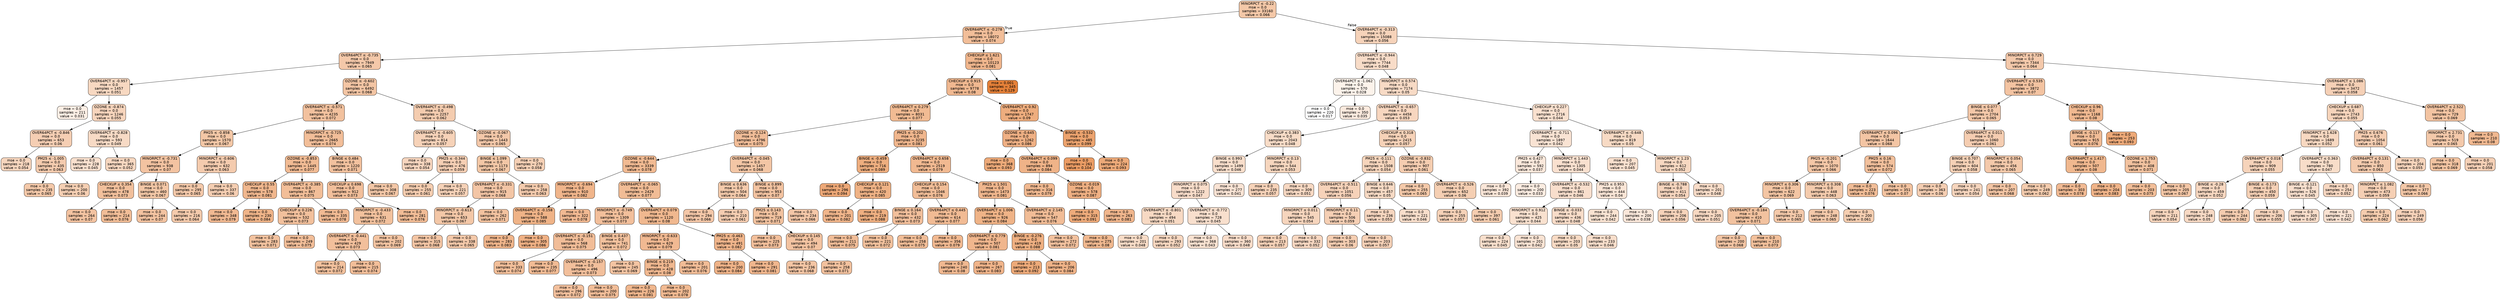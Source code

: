 digraph Tree {
node [shape=box, style="filled, rounded", color="black", fontname=helvetica] ;
edge [fontname=helvetica] ;
0 [label=<MINORPCT &le; -0.22<br/>mse = 0.0<br/>samples = 33160<br/>value = 0.066>, fillcolor="#f4c8a8"] ;
1 [label=<OVER64PCT &le; -0.278<br/>mse = 0.0<br/>samples = 18072<br/>value = 0.074>, fillcolor="#f2be99"] ;
0 -> 1 [labeldistance=2.5, labelangle=45, headlabel="True"] ;
2 [label=<OVER64PCT &le; -0.735<br/>mse = 0.0<br/>samples = 7949<br/>value = 0.065>, fillcolor="#f4c8a9"] ;
1 -> 2 ;
3 [label=<OVER64PCT &le; -0.957<br/>mse = 0.0<br/>samples = 1457<br/>value = 0.051>, fillcolor="#f7d8c1"] ;
2 -> 3 ;
4 [label=<mse = 0.0<br/>samples = 211<br/>value = 0.031>, fillcolor="#fcefe5"] ;
3 -> 4 ;
5 [label=<OZONE &le; -0.874<br/>mse = 0.0<br/>samples = 1246<br/>value = 0.055>, fillcolor="#f6d4bc"] ;
3 -> 5 ;
6 [label=<OVER64PCT &le; -0.846<br/>mse = 0.0<br/>samples = 653<br/>value = 0.06>, fillcolor="#f5ceb3"] ;
5 -> 6 ;
7 [label=<mse = 0.0<br/>samples = 218<br/>value = 0.054>, fillcolor="#f6d5bd"] ;
6 -> 7 ;
8 [label=<PM25 &le; -1.005<br/>mse = 0.0<br/>samples = 435<br/>value = 0.063>, fillcolor="#f4cbae"] ;
6 -> 8 ;
9 [label=<mse = 0.0<br/>samples = 235<br/>value = 0.065>, fillcolor="#f4c9aa"] ;
8 -> 9 ;
10 [label=<mse = 0.0<br/>samples = 200<br/>value = 0.06>, fillcolor="#f5cfb3"] ;
8 -> 10 ;
11 [label=<OVER64PCT &le; -0.828<br/>mse = 0.0<br/>samples = 593<br/>value = 0.049>, fillcolor="#f7dac5"] ;
5 -> 11 ;
12 [label=<mse = 0.0<br/>samples = 228<br/>value = 0.045>, fillcolor="#f9e0ce"] ;
11 -> 12 ;
13 [label=<mse = 0.0<br/>samples = 365<br/>value = 0.052>, fillcolor="#f7d7c0"] ;
11 -> 13 ;
14 [label=<OZONE &le; -0.602<br/>mse = 0.0<br/>samples = 6492<br/>value = 0.068>, fillcolor="#f3c5a4"] ;
2 -> 14 ;
15 [label=<OVER64PCT &le; -0.571<br/>mse = 0.0<br/>samples = 4235<br/>value = 0.072>, fillcolor="#f2c19e"] ;
14 -> 15 ;
16 [label=<PM25 &le; -0.858<br/>mse = 0.0<br/>samples = 1570<br/>value = 0.067>, fillcolor="#f3c7a6"] ;
15 -> 16 ;
17 [label=<MINORPCT &le; -0.731<br/>mse = 0.0<br/>samples = 938<br/>value = 0.07>, fillcolor="#f3c3a1"] ;
16 -> 17 ;
18 [label=<CHECKUP &le; 0.354<br/>mse = 0.0<br/>samples = 478<br/>value = 0.073>, fillcolor="#f2c09c"] ;
17 -> 18 ;
19 [label=<mse = 0.0<br/>samples = 264<br/>value = 0.07>, fillcolor="#f3c3a1"] ;
18 -> 19 ;
20 [label=<mse = 0.0<br/>samples = 214<br/>value = 0.076>, fillcolor="#f1bd97"] ;
18 -> 20 ;
21 [label=<BINGE &le; 0.071<br/>mse = 0.0<br/>samples = 460<br/>value = 0.067>, fillcolor="#f3c7a6"] ;
17 -> 21 ;
22 [label=<mse = 0.0<br/>samples = 244<br/>value = 0.07>, fillcolor="#f3c3a1"] ;
21 -> 22 ;
23 [label=<mse = 0.0<br/>samples = 216<br/>value = 0.064>, fillcolor="#f4caac"] ;
21 -> 23 ;
24 [label=<MINORPCT &le; -0.606<br/>mse = 0.0<br/>samples = 632<br/>value = 0.063>, fillcolor="#f4cbae"] ;
16 -> 24 ;
25 [label=<mse = 0.0<br/>samples = 295<br/>value = 0.065>, fillcolor="#f4c9aa"] ;
24 -> 25 ;
26 [label=<mse = 0.0<br/>samples = 337<br/>value = 0.06>, fillcolor="#f5ceb2"] ;
24 -> 26 ;
27 [label=<MINORPCT &le; -0.725<br/>mse = 0.0<br/>samples = 2665<br/>value = 0.074>, fillcolor="#f2be99"] ;
15 -> 27 ;
28 [label=<OZONE &le; -0.853<br/>mse = 0.0<br/>samples = 1445<br/>value = 0.077>, fillcolor="#f1bb94"] ;
27 -> 28 ;
29 [label=<CHECKUP &le; 0.55<br/>mse = 0.0<br/>samples = 578<br/>value = 0.081>, fillcolor="#f0b78e"] ;
28 -> 29 ;
30 [label=<mse = 0.0<br/>samples = 348<br/>value = 0.079>, fillcolor="#f1b992"] ;
29 -> 30 ;
31 [label=<mse = 0.0<br/>samples = 230<br/>value = 0.084>, fillcolor="#efb489"] ;
29 -> 31 ;
32 [label=<OVER64PCT &le; -0.385<br/>mse = 0.0<br/>samples = 867<br/>value = 0.075>, fillcolor="#f2be98"] ;
28 -> 32 ;
33 [label=<CHECKUP &le; 0.226<br/>mse = 0.0<br/>samples = 532<br/>value = 0.073>, fillcolor="#f2c09c"] ;
32 -> 33 ;
34 [label=<mse = 0.0<br/>samples = 283<br/>value = 0.071>, fillcolor="#f2c29f"] ;
33 -> 34 ;
35 [label=<mse = 0.0<br/>samples = 249<br/>value = 0.075>, fillcolor="#f2be99"] ;
33 -> 35 ;
36 [label=<mse = 0.0<br/>samples = 335<br/>value = 0.078>, fillcolor="#f1ba93"] ;
32 -> 36 ;
37 [label=<BINGE &le; 0.484<br/>mse = 0.0<br/>samples = 1220<br/>value = 0.071>, fillcolor="#f2c19e"] ;
27 -> 37 ;
38 [label=<CHECKUP &le; 0.698<br/>mse = 0.0<br/>samples = 912<br/>value = 0.073>, fillcolor="#f2bf9b"] ;
37 -> 38 ;
39 [label=<MINORPCT &le; -0.433<br/>mse = 0.0<br/>samples = 631<br/>value = 0.072>, fillcolor="#f2c19d"] ;
38 -> 39 ;
40 [label=<OVER64PCT &le; -0.441<br/>mse = 0.0<br/>samples = 429<br/>value = 0.073>, fillcolor="#f2bf9b"] ;
39 -> 40 ;
41 [label=<mse = 0.0<br/>samples = 214<br/>value = 0.072>, fillcolor="#f2c19d"] ;
40 -> 41 ;
42 [label=<mse = 0.0<br/>samples = 215<br/>value = 0.074>, fillcolor="#f2be99"] ;
40 -> 42 ;
43 [label=<mse = 0.0<br/>samples = 202<br/>value = 0.069>, fillcolor="#f3c4a2"] ;
39 -> 43 ;
44 [label=<mse = 0.0<br/>samples = 281<br/>value = 0.076>, fillcolor="#f1bc96"] ;
38 -> 44 ;
45 [label=<mse = 0.0<br/>samples = 308<br/>value = 0.067>, fillcolor="#f3c7a7"] ;
37 -> 45 ;
46 [label=<OVER64PCT &le; -0.498<br/>mse = 0.0<br/>samples = 2257<br/>value = 0.062>, fillcolor="#f4ccaf"] ;
14 -> 46 ;
47 [label=<OVER64PCT &le; -0.605<br/>mse = 0.0<br/>samples = 814<br/>value = 0.057>, fillcolor="#f6d2b8"] ;
46 -> 47 ;
48 [label=<mse = 0.0<br/>samples = 338<br/>value = 0.054>, fillcolor="#f6d5be"] ;
47 -> 48 ;
49 [label=<PM25 &le; -0.344<br/>mse = 0.0<br/>samples = 476<br/>value = 0.059>, fillcolor="#f5cfb4"] ;
47 -> 49 ;
50 [label=<mse = 0.0<br/>samples = 255<br/>value = 0.061>, fillcolor="#f5cdb0"] ;
49 -> 50 ;
51 [label=<mse = 0.0<br/>samples = 221<br/>value = 0.057>, fillcolor="#f6d2b8"] ;
49 -> 51 ;
52 [label=<OZONE &le; -0.067<br/>mse = 0.0<br/>samples = 1443<br/>value = 0.065>, fillcolor="#f4c8a9"] ;
46 -> 52 ;
53 [label=<BINGE &le; 1.099<br/>mse = 0.0<br/>samples = 1173<br/>value = 0.067>, fillcolor="#f3c7a6"] ;
52 -> 53 ;
54 [label=<OVER64PCT &le; -0.331<br/>mse = 0.0<br/>samples = 915<br/>value = 0.068>, fillcolor="#f3c5a5"] ;
53 -> 54 ;
55 [label=<MINORPCT &le; -0.613<br/>mse = 0.0<br/>samples = 653<br/>value = 0.067>, fillcolor="#f3c7a7"] ;
54 -> 55 ;
56 [label=<mse = 0.0<br/>samples = 315<br/>value = 0.068>, fillcolor="#f3c5a4"] ;
55 -> 56 ;
57 [label=<mse = 0.0<br/>samples = 338<br/>value = 0.065>, fillcolor="#f4c9aa"] ;
55 -> 57 ;
58 [label=<mse = 0.0<br/>samples = 262<br/>value = 0.071>, fillcolor="#f2c29f"] ;
54 -> 58 ;
59 [label=<mse = 0.0<br/>samples = 258<br/>value = 0.063>, fillcolor="#f4cbad"] ;
53 -> 59 ;
60 [label=<mse = 0.0<br/>samples = 270<br/>value = 0.058>, fillcolor="#f5d0b5"] ;
52 -> 60 ;
61 [label=<CHECKUP &le; 1.621<br/>mse = 0.0<br/>samples = 10123<br/>value = 0.081>, fillcolor="#f0b68d"] ;
1 -> 61 ;
62 [label=<CHECKUP &le; 0.915<br/>mse = 0.0<br/>samples = 9778<br/>value = 0.08>, fillcolor="#f0b890"] ;
61 -> 62 ;
63 [label=<OVER64PCT &le; 0.279<br/>mse = 0.0<br/>samples = 8031<br/>value = 0.077>, fillcolor="#f1bb93"] ;
62 -> 63 ;
64 [label=<OZONE &le; -0.124<br/>mse = 0.0<br/>samples = 4796<br/>value = 0.075>, fillcolor="#f1bd98"] ;
63 -> 64 ;
65 [label=<OZONE &le; -0.644<br/>mse = 0.0<br/>samples = 3339<br/>value = 0.078>, fillcolor="#f1ba92"] ;
64 -> 65 ;
66 [label=<MINORPCT &le; -0.694<br/>mse = 0.0<br/>samples = 910<br/>value = 0.082>, fillcolor="#f0b58b"] ;
65 -> 66 ;
67 [label=<OVER64PCT &le; -0.158<br/>mse = 0.0<br/>samples = 588<br/>value = 0.085>, fillcolor="#efb387"] ;
66 -> 67 ;
68 [label=<mse = 0.0<br/>samples = 283<br/>value = 0.083>, fillcolor="#f0b58b"] ;
67 -> 68 ;
69 [label=<mse = 0.0<br/>samples = 305<br/>value = 0.086>, fillcolor="#efb084"] ;
67 -> 69 ;
70 [label=<mse = 0.0<br/>samples = 322<br/>value = 0.078>, fillcolor="#f1b992"] ;
66 -> 70 ;
71 [label=<OVER64PCT &le; -0.065<br/>mse = 0.0<br/>samples = 2429<br/>value = 0.077>, fillcolor="#f1bc95"] ;
65 -> 71 ;
72 [label=<MINORPCT &le; -0.749<br/>mse = 0.0<br/>samples = 1309<br/>value = 0.073>, fillcolor="#f2bf9b"] ;
71 -> 72 ;
73 [label=<OVER64PCT &le; -0.151<br/>mse = 0.0<br/>samples = 568<br/>value = 0.075>, fillcolor="#f1bd98"] ;
72 -> 73 ;
74 [label=<mse = 0.0<br/>samples = 333<br/>value = 0.074>, fillcolor="#f2bf9a"] ;
73 -> 74 ;
75 [label=<mse = 0.0<br/>samples = 235<br/>value = 0.077>, fillcolor="#f1bb94"] ;
73 -> 75 ;
76 [label=<BINGE &le; 0.437<br/>mse = 0.0<br/>samples = 741<br/>value = 0.072>, fillcolor="#f2c19d"] ;
72 -> 76 ;
77 [label=<OVER64PCT &le; -0.157<br/>mse = 0.0<br/>samples = 496<br/>value = 0.073>, fillcolor="#f2bf9b"] ;
76 -> 77 ;
78 [label=<mse = 0.0<br/>samples = 296<br/>value = 0.072>, fillcolor="#f2c09d"] ;
77 -> 78 ;
79 [label=<mse = 0.0<br/>samples = 200<br/>value = 0.075>, fillcolor="#f1bd98"] ;
77 -> 79 ;
80 [label=<mse = 0.0<br/>samples = 245<br/>value = 0.069>, fillcolor="#f3c4a2"] ;
76 -> 80 ;
81 [label=<OVER64PCT &le; 0.079<br/>mse = 0.0<br/>samples = 1120<br/>value = 0.08>, fillcolor="#f0b88f"] ;
71 -> 81 ;
82 [label=<MINORPCT &le; -0.633<br/>mse = 0.0<br/>samples = 629<br/>value = 0.079>, fillcolor="#f1b992"] ;
81 -> 82 ;
83 [label=<BINGE &le; 0.219<br/>mse = 0.0<br/>samples = 428<br/>value = 0.08>, fillcolor="#f0b890"] ;
82 -> 83 ;
84 [label=<mse = 0.0<br/>samples = 226<br/>value = 0.081>, fillcolor="#f0b78e"] ;
83 -> 84 ;
85 [label=<mse = 0.0<br/>samples = 202<br/>value = 0.078>, fillcolor="#f1ba92"] ;
83 -> 85 ;
86 [label=<mse = 0.0<br/>samples = 201<br/>value = 0.076>, fillcolor="#f1bc96"] ;
82 -> 86 ;
87 [label=<PM25 &le; -0.463<br/>mse = 0.0<br/>samples = 491<br/>value = 0.082>, fillcolor="#f0b58b"] ;
81 -> 87 ;
88 [label=<mse = 0.0<br/>samples = 200<br/>value = 0.084>, fillcolor="#efb388"] ;
87 -> 88 ;
89 [label=<mse = 0.0<br/>samples = 291<br/>value = 0.081>, fillcolor="#f0b68d"] ;
87 -> 89 ;
90 [label=<OVER64PCT &le; -0.045<br/>mse = 0.0<br/>samples = 1457<br/>value = 0.068>, fillcolor="#f3c6a5"] ;
64 -> 90 ;
91 [label=<BINGE &le; 0.636<br/>mse = 0.0<br/>samples = 504<br/>value = 0.064>, fillcolor="#f4caab"] ;
90 -> 91 ;
92 [label=<mse = 0.0<br/>samples = 294<br/>value = 0.066>, fillcolor="#f4c7a8"] ;
91 -> 92 ;
93 [label=<mse = 0.0<br/>samples = 210<br/>value = 0.061>, fillcolor="#f5cdb1"] ;
91 -> 93 ;
94 [label=<BINGE &le; 0.899<br/>mse = 0.0<br/>samples = 953<br/>value = 0.07>, fillcolor="#f3c3a1"] ;
90 -> 94 ;
95 [label=<PM25 &le; 0.143<br/>mse = 0.0<br/>samples = 719<br/>value = 0.071>, fillcolor="#f2c29f"] ;
94 -> 95 ;
96 [label=<mse = 0.0<br/>samples = 225<br/>value = 0.073>, fillcolor="#f2bf9b"] ;
95 -> 96 ;
97 [label=<CHECKUP &le; 0.145<br/>mse = 0.0<br/>samples = 494<br/>value = 0.07>, fillcolor="#f3c3a1"] ;
95 -> 97 ;
98 [label=<mse = 0.0<br/>samples = 236<br/>value = 0.068>, fillcolor="#f3c5a4"] ;
97 -> 98 ;
99 [label=<mse = 0.0<br/>samples = 258<br/>value = 0.071>, fillcolor="#f2c19e"] ;
97 -> 99 ;
100 [label=<mse = 0.0<br/>samples = 234<br/>value = 0.066>, fillcolor="#f4c7a8"] ;
94 -> 100 ;
101 [label=<PM25 &le; -0.202<br/>mse = 0.0<br/>samples = 3235<br/>value = 0.081>, fillcolor="#f0b68d"] ;
63 -> 101 ;
102 [label=<BINGE &le; -0.459<br/>mse = 0.0<br/>samples = 716<br/>value = 0.089>, fillcolor="#eeae7f"] ;
101 -> 102 ;
103 [label=<mse = 0.0<br/>samples = 296<br/>value = 0.094>, fillcolor="#eda877"] ;
102 -> 103 ;
104 [label=<CHECKUP &le; 0.121<br/>mse = 0.0<br/>samples = 420<br/>value = 0.085>, fillcolor="#efb285"] ;
102 -> 104 ;
105 [label=<mse = 0.0<br/>samples = 201<br/>value = 0.082>, fillcolor="#f0b58b"] ;
104 -> 105 ;
106 [label=<mse = 0.0<br/>samples = 219<br/>value = 0.088>, fillcolor="#eeaf81"] ;
104 -> 106 ;
107 [label=<OVER64PCT &le; 0.658<br/>mse = 0.0<br/>samples = 2519<br/>value = 0.079>, fillcolor="#f1b991"] ;
101 -> 107 ;
108 [label=<CHECKUP &le; 0.154<br/>mse = 0.0<br/>samples = 1046<br/>value = 0.076>, fillcolor="#f1bd97"] ;
107 -> 108 ;
109 [label=<BINGE &le; 0.164<br/>mse = 0.0<br/>samples = 432<br/>value = 0.073>, fillcolor="#f2bf9b"] ;
108 -> 109 ;
110 [label=<mse = 0.0<br/>samples = 211<br/>value = 0.075>, fillcolor="#f1bd98"] ;
109 -> 110 ;
111 [label=<mse = 0.0<br/>samples = 221<br/>value = 0.072>, fillcolor="#f2c19d"] ;
109 -> 111 ;
112 [label=<OVER64PCT &le; 0.445<br/>mse = 0.0<br/>samples = 614<br/>value = 0.077>, fillcolor="#f1bb94"] ;
108 -> 112 ;
113 [label=<mse = 0.0<br/>samples = 258<br/>value = 0.075>, fillcolor="#f1bd97"] ;
112 -> 113 ;
114 [label=<mse = 0.0<br/>samples = 356<br/>value = 0.079>, fillcolor="#f1b991"] ;
112 -> 114 ;
115 [label=<PM25 &le; 1.501<br/>mse = 0.0<br/>samples = 1473<br/>value = 0.081>, fillcolor="#f0b68d"] ;
107 -> 115 ;
116 [label=<OVER64PCT &le; 1.006<br/>mse = 0.0<br/>samples = 926<br/>value = 0.084>, fillcolor="#efb387"] ;
115 -> 116 ;
117 [label=<OVER64PCT &le; 0.779<br/>mse = 0.0<br/>samples = 507<br/>value = 0.081>, fillcolor="#f0b68d"] ;
116 -> 117 ;
118 [label=<mse = 0.0<br/>samples = 240<br/>value = 0.08>, fillcolor="#f0b890"] ;
117 -> 118 ;
119 [label=<mse = 0.0<br/>samples = 267<br/>value = 0.083>, fillcolor="#f0b48a"] ;
117 -> 119 ;
120 [label=<BINGE &le; -0.276<br/>mse = 0.0<br/>samples = 419<br/>value = 0.088>, fillcolor="#eeaf81"] ;
116 -> 120 ;
121 [label=<mse = 0.0<br/>samples = 213<br/>value = 0.092>, fillcolor="#edaa79"] ;
120 -> 121 ;
122 [label=<mse = 0.0<br/>samples = 206<br/>value = 0.084>, fillcolor="#efb388"] ;
120 -> 122 ;
123 [label=<OVER64PCT &le; 2.145<br/>mse = 0.0<br/>samples = 547<br/>value = 0.076>, fillcolor="#f1bc96"] ;
115 -> 123 ;
124 [label=<mse = 0.0<br/>samples = 272<br/>value = 0.072>, fillcolor="#f2c19e"] ;
123 -> 124 ;
125 [label=<mse = 0.0<br/>samples = 275<br/>value = 0.08>, fillcolor="#f0b88f"] ;
123 -> 125 ;
126 [label=<OVER64PCT &le; 0.92<br/>mse = 0.0<br/>samples = 1747<br/>value = 0.09>, fillcolor="#eead7e"] ;
62 -> 126 ;
127 [label=<OZONE &le; -0.645<br/>mse = 0.0<br/>samples = 1262<br/>value = 0.086>, fillcolor="#efb084"] ;
126 -> 127 ;
128 [label=<mse = 0.0<br/>samples = 368<br/>value = 0.093>, fillcolor="#edaa79"] ;
127 -> 128 ;
129 [label=<OVER64PCT &le; 0.099<br/>mse = 0.0<br/>samples = 894<br/>value = 0.084>, fillcolor="#efb388"] ;
127 -> 129 ;
130 [label=<mse = 0.0<br/>samples = 316<br/>value = 0.079>, fillcolor="#f1b991"] ;
129 -> 130 ;
131 [label=<OZONE &le; -0.019<br/>mse = 0.0<br/>samples = 578<br/>value = 0.087>, fillcolor="#efb083"] ;
129 -> 131 ;
132 [label=<mse = 0.0<br/>samples = 315<br/>value = 0.091>, fillcolor="#eeab7b"] ;
131 -> 132 ;
133 [label=<mse = 0.0<br/>samples = 263<br/>value = 0.081>, fillcolor="#f0b68d"] ;
131 -> 133 ;
134 [label=<BINGE &le; -0.532<br/>mse = 0.0<br/>samples = 485<br/>value = 0.099>, fillcolor="#eca36e"] ;
126 -> 134 ;
135 [label=<mse = 0.0<br/>samples = 261<br/>value = 0.104>, fillcolor="#eb9c64"] ;
134 -> 135 ;
136 [label=<mse = 0.0<br/>samples = 224<br/>value = 0.093>, fillcolor="#edaa79"] ;
134 -> 136 ;
137 [label=<mse = 0.001<br/>samples = 345<br/>value = 0.129>, fillcolor="#e58139"] ;
61 -> 137 ;
138 [label=<OVER64PCT &le; -0.313<br/>mse = 0.0<br/>samples = 15088<br/>value = 0.056>, fillcolor="#f6d3ba"] ;
0 -> 138 [labeldistance=2.5, labelangle=-45, headlabel="False"] ;
139 [label=<OVER64PCT &le; -0.944<br/>mse = 0.0<br/>samples = 7744<br/>value = 0.048>, fillcolor="#f8dcc8"] ;
138 -> 139 ;
140 [label=<OVER64PCT &le; -1.062<br/>mse = 0.0<br/>samples = 570<br/>value = 0.028>, fillcolor="#fcf3eb"] ;
139 -> 140 ;
141 [label=<mse = 0.0<br/>samples = 220<br/>value = 0.017>, fillcolor="#ffffff"] ;
140 -> 141 ;
142 [label=<mse = 0.0<br/>samples = 350<br/>value = 0.035>, fillcolor="#fbeade"] ;
140 -> 142 ;
143 [label=<MINORPCT &le; 0.574<br/>mse = 0.0<br/>samples = 7174<br/>value = 0.05>, fillcolor="#f7dac5"] ;
139 -> 143 ;
144 [label=<OVER64PCT &le; -0.657<br/>mse = 0.0<br/>samples = 4458<br/>value = 0.053>, fillcolor="#f7d6bf"] ;
143 -> 144 ;
145 [label=<CHECKUP &le; 0.383<br/>mse = 0.0<br/>samples = 2043<br/>value = 0.048>, fillcolor="#f8dcc7"] ;
144 -> 145 ;
146 [label=<BINGE &le; 0.993<br/>mse = 0.0<br/>samples = 1499<br/>value = 0.046>, fillcolor="#f8decb"] ;
145 -> 146 ;
147 [label=<MINORPCT &le; 0.075<br/>mse = 0.0<br/>samples = 1222<br/>value = 0.047>, fillcolor="#f8dcc9"] ;
146 -> 147 ;
148 [label=<OVER64PCT &le; -0.801<br/>mse = 0.0<br/>samples = 494<br/>value = 0.051>, fillcolor="#f7d9c3"] ;
147 -> 148 ;
149 [label=<mse = 0.0<br/>samples = 201<br/>value = 0.048>, fillcolor="#f8dcc7"] ;
148 -> 149 ;
150 [label=<mse = 0.0<br/>samples = 293<br/>value = 0.052>, fillcolor="#f7d7c0"] ;
148 -> 150 ;
151 [label=<OVER64PCT &le; -0.772<br/>mse = 0.0<br/>samples = 728<br/>value = 0.045>, fillcolor="#f8dfcd"] ;
147 -> 151 ;
152 [label=<mse = 0.0<br/>samples = 368<br/>value = 0.043>, fillcolor="#f9e2d1"] ;
151 -> 152 ;
153 [label=<mse = 0.0<br/>samples = 360<br/>value = 0.048>, fillcolor="#f8dcc9"] ;
151 -> 153 ;
154 [label=<mse = 0.0<br/>samples = 277<br/>value = 0.041>, fillcolor="#f9e3d4"] ;
146 -> 154 ;
155 [label=<MINORPCT &le; 0.13<br/>mse = 0.0<br/>samples = 544<br/>value = 0.053>, fillcolor="#f6d6be"] ;
145 -> 155 ;
156 [label=<mse = 0.0<br/>samples = 235<br/>value = 0.057>, fillcolor="#f6d2b8"] ;
155 -> 156 ;
157 [label=<mse = 0.0<br/>samples = 309<br/>value = 0.051>, fillcolor="#f7d8c2"] ;
155 -> 157 ;
158 [label=<CHECKUP &le; 0.318<br/>mse = 0.0<br/>samples = 2415<br/>value = 0.057>, fillcolor="#f6d2b8"] ;
144 -> 158 ;
159 [label=<PM25 &le; -0.111<br/>mse = 0.0<br/>samples = 1508<br/>value = 0.054>, fillcolor="#f6d5bc"] ;
158 -> 159 ;
160 [label=<OVER64PCT &le; -0.511<br/>mse = 0.0<br/>samples = 1051<br/>value = 0.056>, fillcolor="#f6d2b9"] ;
159 -> 160 ;
161 [label=<MINORPCT &le; 0.011<br/>mse = 0.0<br/>samples = 545<br/>value = 0.054>, fillcolor="#f6d5bd"] ;
160 -> 161 ;
162 [label=<mse = 0.0<br/>samples = 213<br/>value = 0.057>, fillcolor="#f6d2b8"] ;
161 -> 162 ;
163 [label=<mse = 0.0<br/>samples = 332<br/>value = 0.052>, fillcolor="#f7d7c1"] ;
161 -> 163 ;
164 [label=<MINORPCT &le; 0.11<br/>mse = 0.0<br/>samples = 506<br/>value = 0.059>, fillcolor="#f5cfb4"] ;
160 -> 164 ;
165 [label=<mse = 0.0<br/>samples = 303<br/>value = 0.06>, fillcolor="#f5ceb2"] ;
164 -> 165 ;
166 [label=<mse = 0.0<br/>samples = 203<br/>value = 0.057>, fillcolor="#f6d1b7"] ;
164 -> 166 ;
167 [label=<BINGE &le; 0.646<br/>mse = 0.0<br/>samples = 457<br/>value = 0.05>, fillcolor="#f7dac4"] ;
159 -> 167 ;
168 [label=<mse = 0.0<br/>samples = 236<br/>value = 0.053>, fillcolor="#f7d6bf"] ;
167 -> 168 ;
169 [label=<mse = 0.0<br/>samples = 221<br/>value = 0.046>, fillcolor="#f8decb"] ;
167 -> 169 ;
170 [label=<OZONE &le; -0.832<br/>mse = 0.0<br/>samples = 907<br/>value = 0.061>, fillcolor="#f5cdb0"] ;
158 -> 170 ;
171 [label=<mse = 0.0<br/>samples = 255<br/>value = 0.065>, fillcolor="#f4c9a9"] ;
170 -> 171 ;
172 [label=<OVER64PCT &le; -0.526<br/>mse = 0.0<br/>samples = 652<br/>value = 0.06>, fillcolor="#f5cfb3"] ;
170 -> 172 ;
173 [label=<mse = 0.0<br/>samples = 255<br/>value = 0.057>, fillcolor="#f6d2b8"] ;
172 -> 173 ;
174 [label=<mse = 0.0<br/>samples = 397<br/>value = 0.061>, fillcolor="#f5cdb0"] ;
172 -> 174 ;
175 [label=<CHECKUP &le; 0.227<br/>mse = 0.0<br/>samples = 2716<br/>value = 0.044>, fillcolor="#f9e0ce"] ;
143 -> 175 ;
176 [label=<OVER64PCT &le; -0.711<br/>mse = 0.0<br/>samples = 1897<br/>value = 0.042>, fillcolor="#f9e3d3"] ;
175 -> 176 ;
177 [label=<PM25 &le; 0.427<br/>mse = 0.0<br/>samples = 592<br/>value = 0.037>, fillcolor="#fae8db"] ;
176 -> 177 ;
178 [label=<mse = 0.0<br/>samples = 392<br/>value = 0.039>, fillcolor="#fae6d8"] ;
177 -> 178 ;
179 [label=<mse = 0.0<br/>samples = 200<br/>value = 0.033>, fillcolor="#fbece1"] ;
177 -> 179 ;
180 [label=<MINORPCT &le; 1.443<br/>mse = 0.0<br/>samples = 1305<br/>value = 0.044>, fillcolor="#f9e0cf"] ;
176 -> 180 ;
181 [label=<OVER64PCT &le; -0.532<br/>mse = 0.0<br/>samples = 861<br/>value = 0.046>, fillcolor="#f8decc"] ;
180 -> 181 ;
182 [label=<MINORPCT &le; 0.912<br/>mse = 0.0<br/>samples = 425<br/>value = 0.044>, fillcolor="#f9e1cf"] ;
181 -> 182 ;
183 [label=<mse = 0.0<br/>samples = 224<br/>value = 0.045>, fillcolor="#f8dfcc"] ;
182 -> 183 ;
184 [label=<mse = 0.0<br/>samples = 201<br/>value = 0.042>, fillcolor="#f9e3d3"] ;
182 -> 184 ;
185 [label=<BINGE &le; -0.033<br/>mse = 0.0<br/>samples = 436<br/>value = 0.048>, fillcolor="#f8dcc8"] ;
181 -> 185 ;
186 [label=<mse = 0.0<br/>samples = 203<br/>value = 0.05>, fillcolor="#f7dac4"] ;
185 -> 186 ;
187 [label=<mse = 0.0<br/>samples = 233<br/>value = 0.046>, fillcolor="#f8decb"] ;
185 -> 187 ;
188 [label=<PM25 &le; 0.953<br/>mse = 0.0<br/>samples = 444<br/>value = 0.04>, fillcolor="#fae5d6"] ;
180 -> 188 ;
189 [label=<mse = 0.0<br/>samples = 244<br/>value = 0.042>, fillcolor="#f9e3d2"] ;
188 -> 189 ;
190 [label=<mse = 0.0<br/>samples = 200<br/>value = 0.038>, fillcolor="#fae7da"] ;
188 -> 190 ;
191 [label=<OVER64PCT &le; -0.648<br/>mse = 0.0<br/>samples = 819<br/>value = 0.05>, fillcolor="#f7dac4"] ;
175 -> 191 ;
192 [label=<mse = 0.0<br/>samples = 207<br/>value = 0.045>, fillcolor="#f9e0ce"] ;
191 -> 192 ;
193 [label=<MINORPCT &le; 1.23<br/>mse = 0.0<br/>samples = 612<br/>value = 0.052>, fillcolor="#f7d8c1"] ;
191 -> 193 ;
194 [label=<BINGE &le; -0.788<br/>mse = 0.0<br/>samples = 411<br/>value = 0.054>, fillcolor="#f6d5be"] ;
193 -> 194 ;
195 [label=<mse = 0.0<br/>samples = 206<br/>value = 0.056>, fillcolor="#f6d3ba"] ;
194 -> 195 ;
196 [label=<mse = 0.0<br/>samples = 205<br/>value = 0.051>, fillcolor="#f7d8c2"] ;
194 -> 196 ;
197 [label=<mse = 0.0<br/>samples = 201<br/>value = 0.048>, fillcolor="#f8dcc8"] ;
193 -> 197 ;
198 [label=<MINORPCT &le; 0.729<br/>mse = 0.0<br/>samples = 7344<br/>value = 0.064>, fillcolor="#f4c9ab"] ;
138 -> 198 ;
199 [label=<OVER64PCT &le; 0.535<br/>mse = 0.0<br/>samples = 3872<br/>value = 0.07>, fillcolor="#f3c3a1"] ;
198 -> 199 ;
200 [label=<BINGE &le; 0.077<br/>mse = 0.0<br/>samples = 2704<br/>value = 0.065>, fillcolor="#f4c8a9"] ;
199 -> 200 ;
201 [label=<OVER64PCT &le; 0.096<br/>mse = 0.0<br/>samples = 1644<br/>value = 0.068>, fillcolor="#f3c5a4"] ;
200 -> 201 ;
202 [label=<PM25 &le; -0.201<br/>mse = 0.0<br/>samples = 1070<br/>value = 0.066>, fillcolor="#f4c7a7"] ;
201 -> 202 ;
203 [label=<MINORPCT &le; 0.306<br/>mse = 0.0<br/>samples = 622<br/>value = 0.069>, fillcolor="#f3c5a3"] ;
202 -> 203 ;
204 [label=<OVER64PCT &le; -0.184<br/>mse = 0.0<br/>samples = 410<br/>value = 0.071>, fillcolor="#f2c29f"] ;
203 -> 204 ;
205 [label=<mse = 0.0<br/>samples = 200<br/>value = 0.068>, fillcolor="#f3c5a4"] ;
204 -> 205 ;
206 [label=<mse = 0.0<br/>samples = 210<br/>value = 0.073>, fillcolor="#f2c09b"] ;
204 -> 206 ;
207 [label=<mse = 0.0<br/>samples = 212<br/>value = 0.065>, fillcolor="#f4c9aa"] ;
203 -> 207 ;
208 [label=<MINORPCT &le; 0.308<br/>mse = 0.0<br/>samples = 448<br/>value = 0.063>, fillcolor="#f4cbad"] ;
202 -> 208 ;
209 [label=<mse = 0.0<br/>samples = 248<br/>value = 0.065>, fillcolor="#f4c9aa"] ;
208 -> 209 ;
210 [label=<mse = 0.0<br/>samples = 200<br/>value = 0.061>, fillcolor="#f5ceb1"] ;
208 -> 210 ;
211 [label=<PM25 &le; 0.16<br/>mse = 0.0<br/>samples = 574<br/>value = 0.072>, fillcolor="#f2c09c"] ;
201 -> 211 ;
212 [label=<mse = 0.0<br/>samples = 223<br/>value = 0.076>, fillcolor="#f1bd97"] ;
211 -> 212 ;
213 [label=<mse = 0.0<br/>samples = 351<br/>value = 0.07>, fillcolor="#f3c3a0"] ;
211 -> 213 ;
214 [label=<OVER64PCT &le; 0.011<br/>mse = 0.0<br/>samples = 1060<br/>value = 0.061>, fillcolor="#f5cdb1"] ;
200 -> 214 ;
215 [label=<BINGE &le; 0.707<br/>mse = 0.0<br/>samples = 604<br/>value = 0.058>, fillcolor="#f5d1b6"] ;
214 -> 215 ;
216 [label=<mse = 0.0<br/>samples = 363<br/>value = 0.06>, fillcolor="#f5ceb2"] ;
215 -> 216 ;
217 [label=<mse = 0.0<br/>samples = 241<br/>value = 0.054>, fillcolor="#f6d5bd"] ;
215 -> 217 ;
218 [label=<MINORPCT &le; 0.054<br/>mse = 0.0<br/>samples = 456<br/>value = 0.065>, fillcolor="#f4c9aa"] ;
214 -> 218 ;
219 [label=<mse = 0.0<br/>samples = 207<br/>value = 0.068>, fillcolor="#f3c5a4"] ;
218 -> 219 ;
220 [label=<mse = 0.0<br/>samples = 249<br/>value = 0.062>, fillcolor="#f4ccae"] ;
218 -> 220 ;
221 [label=<CHECKUP &le; 0.96<br/>mse = 0.0<br/>samples = 1168<br/>value = 0.08>, fillcolor="#f0b890"] ;
199 -> 221 ;
222 [label=<BINGE &le; -0.117<br/>mse = 0.0<br/>samples = 915<br/>value = 0.076>, fillcolor="#f1bc96"] ;
221 -> 222 ;
223 [label=<OVER64PCT &le; 1.417<br/>mse = 0.0<br/>samples = 507<br/>value = 0.08>, fillcolor="#f0b88f"] ;
222 -> 223 ;
224 [label=<mse = 0.0<br/>samples = 303<br/>value = 0.078>, fillcolor="#f1ba93"] ;
223 -> 224 ;
225 [label=<mse = 0.0<br/>samples = 204<br/>value = 0.083>, fillcolor="#f0b489"] ;
223 -> 225 ;
226 [label=<OZONE &le; 1.753<br/>mse = 0.0<br/>samples = 408<br/>value = 0.071>, fillcolor="#f2c29f"] ;
222 -> 226 ;
227 [label=<mse = 0.0<br/>samples = 203<br/>value = 0.075>, fillcolor="#f2be98"] ;
226 -> 227 ;
228 [label=<mse = 0.0<br/>samples = 205<br/>value = 0.067>, fillcolor="#f3c6a6"] ;
226 -> 228 ;
229 [label=<mse = 0.0<br/>samples = 253<br/>value = 0.093>, fillcolor="#eda978"] ;
221 -> 229 ;
230 [label=<OVER64PCT &le; 1.086<br/>mse = 0.0<br/>samples = 3472<br/>value = 0.058>, fillcolor="#f5d0b6"] ;
198 -> 230 ;
231 [label=<CHECKUP &le; 0.687<br/>mse = 0.0<br/>samples = 2743<br/>value = 0.055>, fillcolor="#f6d4bb"] ;
230 -> 231 ;
232 [label=<MINORPCT &le; 1.628<br/>mse = 0.0<br/>samples = 1689<br/>value = 0.052>, fillcolor="#f7d8c1"] ;
231 -> 232 ;
233 [label=<OVER64PCT &le; 0.018<br/>mse = 0.0<br/>samples = 909<br/>value = 0.055>, fillcolor="#f6d3ba"] ;
232 -> 233 ;
234 [label=<BINGE &le; -0.28<br/>mse = 0.0<br/>samples = 459<br/>value = 0.052>, fillcolor="#f7d7c0"] ;
233 -> 234 ;
235 [label=<mse = 0.0<br/>samples = 211<br/>value = 0.054>, fillcolor="#f6d5bd"] ;
234 -> 235 ;
236 [label=<mse = 0.0<br/>samples = 248<br/>value = 0.05>, fillcolor="#f7d9c4"] ;
234 -> 236 ;
237 [label=<BINGE &le; -0.173<br/>mse = 0.0<br/>samples = 450<br/>value = 0.059>, fillcolor="#f5d0b5"] ;
233 -> 237 ;
238 [label=<mse = 0.0<br/>samples = 244<br/>value = 0.062>, fillcolor="#f4ccaf"] ;
237 -> 238 ;
239 [label=<mse = 0.0<br/>samples = 206<br/>value = 0.055>, fillcolor="#f6d4bc"] ;
237 -> 239 ;
240 [label=<OVER64PCT &le; 0.363<br/>mse = 0.0<br/>samples = 780<br/>value = 0.047>, fillcolor="#f8ddc9"] ;
232 -> 240 ;
241 [label=<BINGE &le; -0.121<br/>mse = 0.0<br/>samples = 526<br/>value = 0.045>, fillcolor="#f8dfcd"] ;
240 -> 241 ;
242 [label=<mse = 0.0<br/>samples = 305<br/>value = 0.047>, fillcolor="#f8ddca"] ;
241 -> 242 ;
243 [label=<mse = 0.0<br/>samples = 221<br/>value = 0.042>, fillcolor="#f9e2d2"] ;
241 -> 243 ;
244 [label=<mse = 0.0<br/>samples = 254<br/>value = 0.052>, fillcolor="#f7d7c1"] ;
240 -> 244 ;
245 [label=<PM25 &le; 0.676<br/>mse = 0.0<br/>samples = 1054<br/>value = 0.061>, fillcolor="#f5cdb1"] ;
231 -> 245 ;
246 [label=<OVER64PCT &le; 0.131<br/>mse = 0.0<br/>samples = 850<br/>value = 0.063>, fillcolor="#f4cbae"] ;
245 -> 246 ;
247 [label=<MINORPCT &le; 1.082<br/>mse = 0.0<br/>samples = 473<br/>value = 0.059>, fillcolor="#f5cfb4"] ;
246 -> 247 ;
248 [label=<mse = 0.0<br/>samples = 224<br/>value = 0.062>, fillcolor="#f4ccae"] ;
247 -> 248 ;
249 [label=<mse = 0.0<br/>samples = 249<br/>value = 0.056>, fillcolor="#f6d2b9"] ;
247 -> 249 ;
250 [label=<mse = 0.0<br/>samples = 377<br/>value = 0.066>, fillcolor="#f3c7a7"] ;
246 -> 250 ;
251 [label=<mse = 0.0<br/>samples = 204<br/>value = 0.055>, fillcolor="#f6d4bb"] ;
245 -> 251 ;
252 [label=<OVER64PCT &le; 2.522<br/>mse = 0.0<br/>samples = 729<br/>value = 0.069>, fillcolor="#f3c4a2"] ;
230 -> 252 ;
253 [label=<MINORPCT &le; 2.731<br/>mse = 0.0<br/>samples = 519<br/>value = 0.065>, fillcolor="#f4c9aa"] ;
252 -> 253 ;
254 [label=<mse = 0.0<br/>samples = 318<br/>value = 0.069>, fillcolor="#f3c4a2"] ;
253 -> 254 ;
255 [label=<mse = 0.0<br/>samples = 201<br/>value = 0.058>, fillcolor="#f5d0b6"] ;
253 -> 255 ;
256 [label=<mse = 0.0<br/>samples = 210<br/>value = 0.08>, fillcolor="#f0b890"] ;
252 -> 256 ;
}
